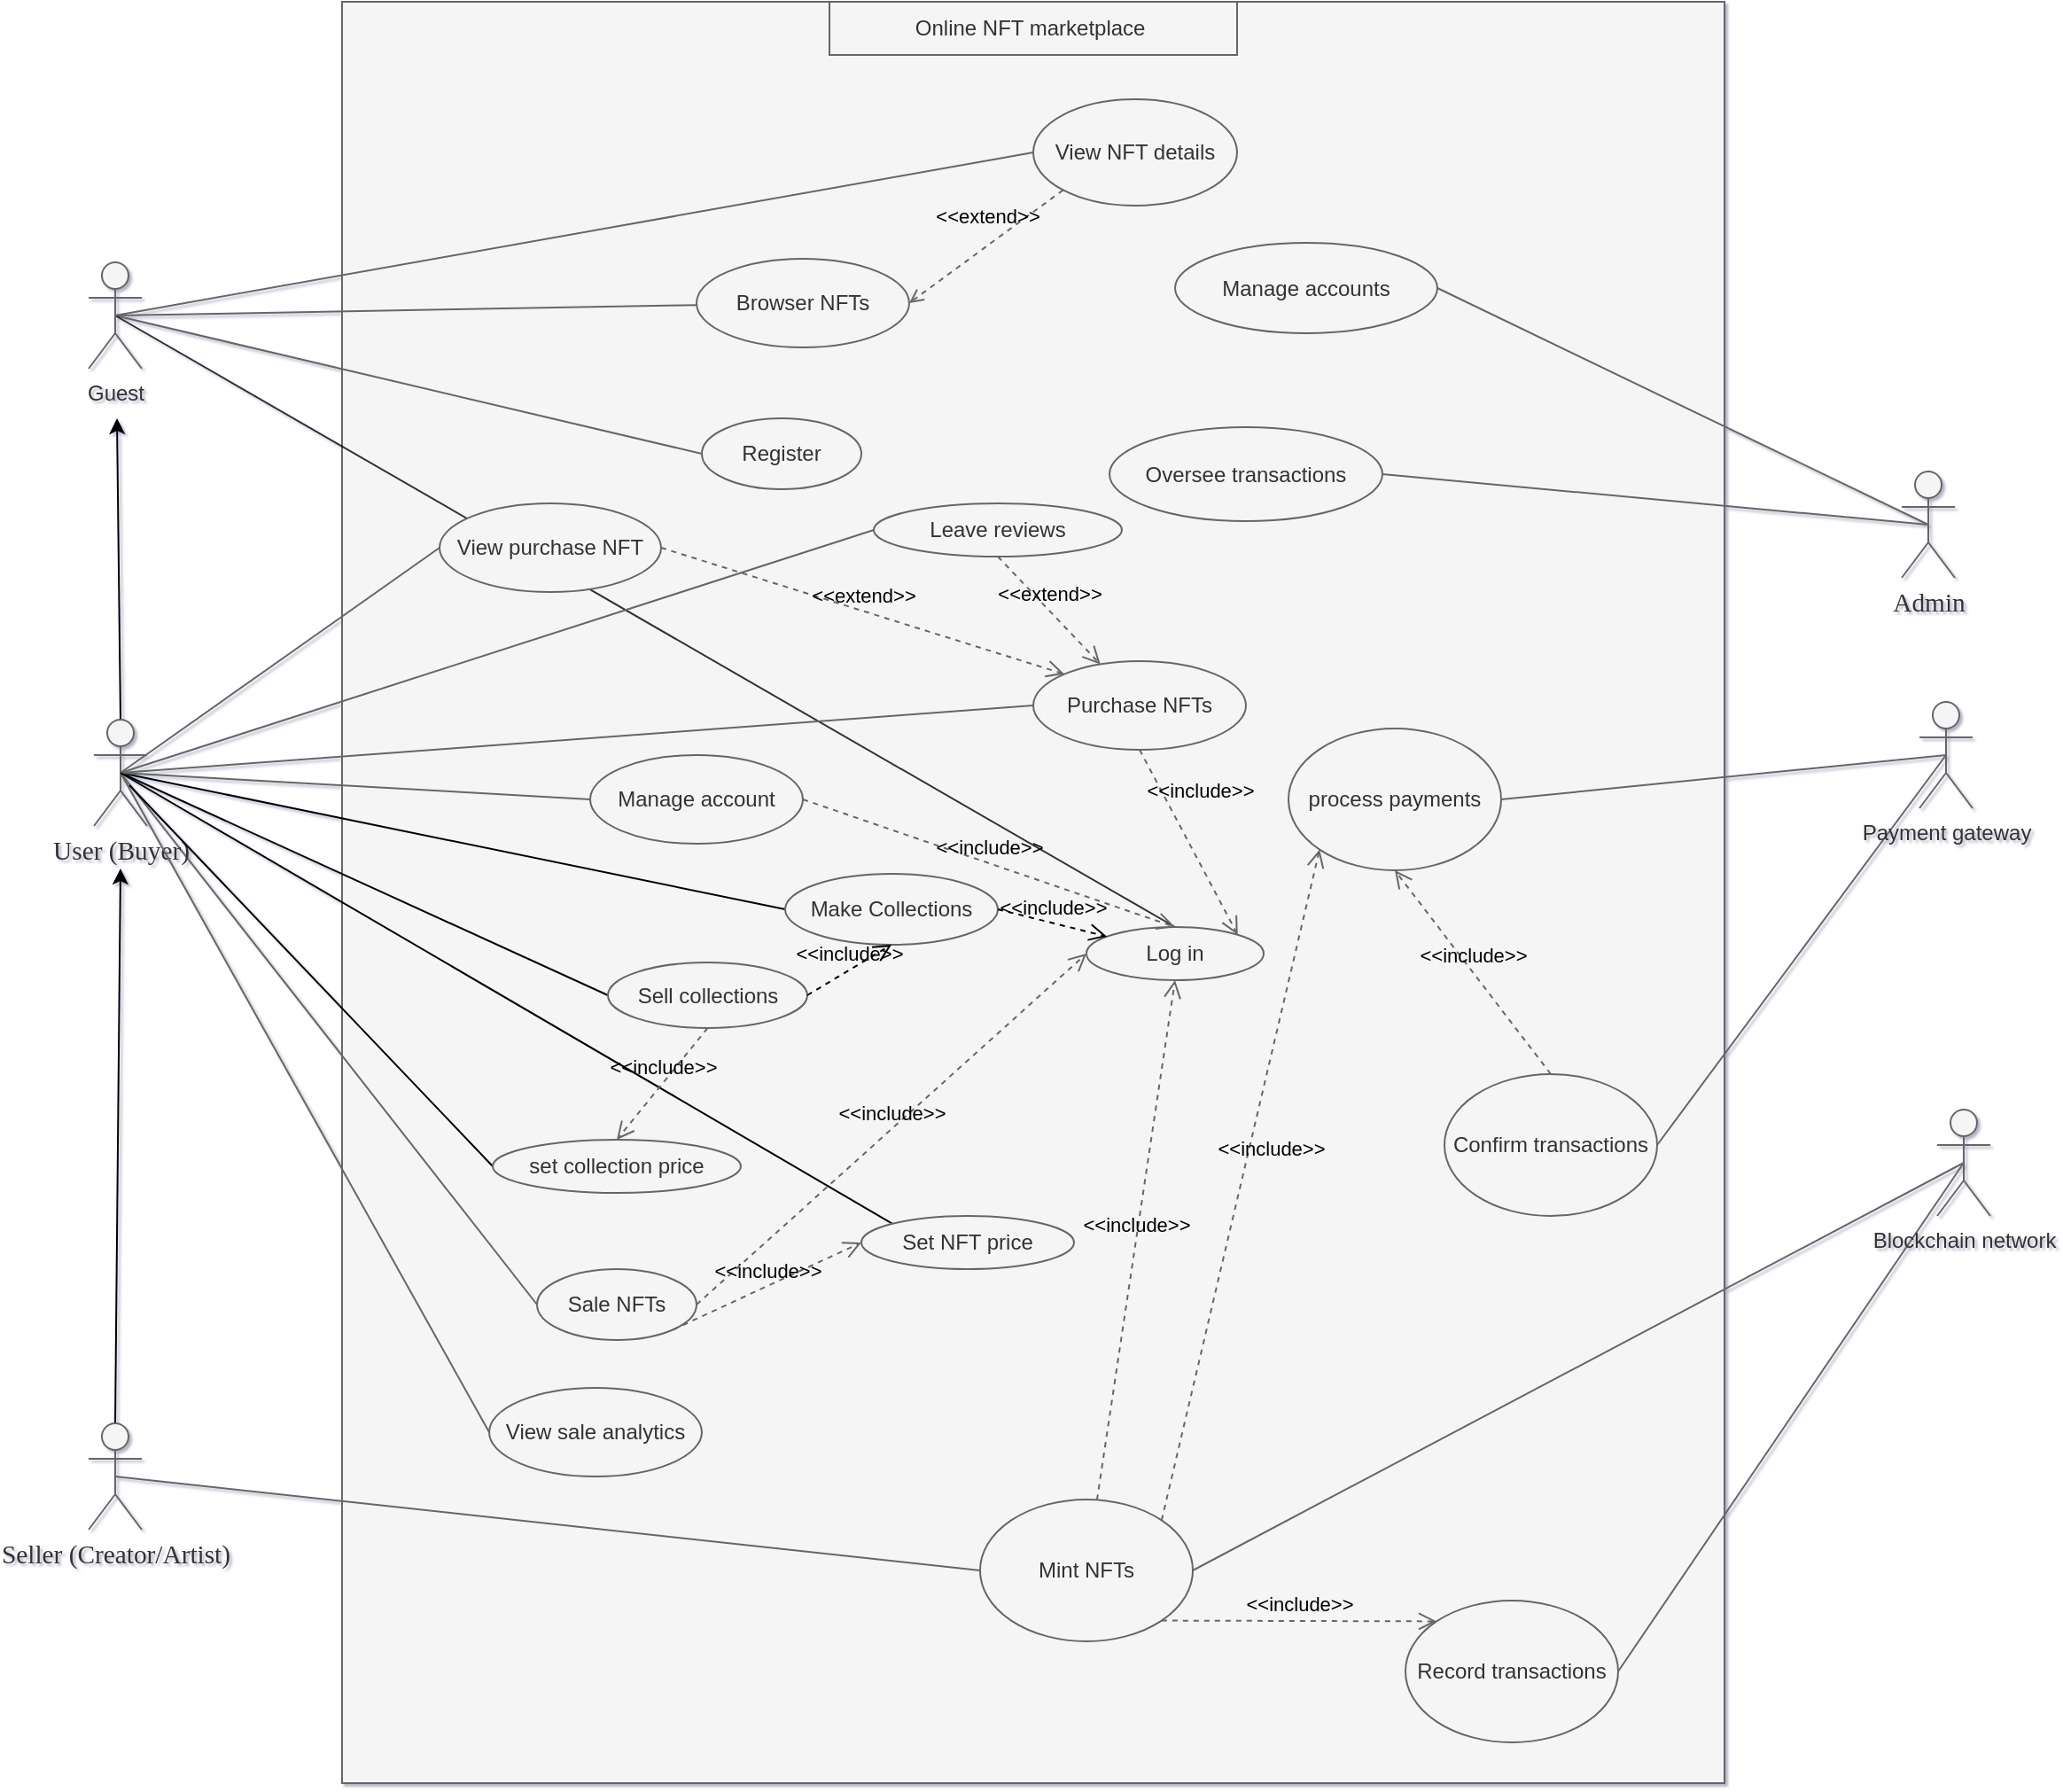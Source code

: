 <mxfile>
    <diagram id="1I0eR_x8AGSGdSrz7LX0" name="Page-1">
        <mxGraphModel dx="1392" dy="1076" grid="1" gridSize="10" guides="1" tooltips="1" connect="1" arrows="1" fold="1" page="1" pageScale="1" pageWidth="1100" pageHeight="850" background="#ffffff" math="0" shadow="1">
            <root>
                <mxCell id="0"/>
                <mxCell id="1" parent="0"/>
                <mxCell id="8" value="" style="rounded=0;whiteSpace=wrap;html=1;fillColor=#f5f5f5;fontColor=#333333;strokeColor=#666666;labelBackgroundColor=none;" parent="1" vertex="1">
                    <mxGeometry x="720" y="358" width="780" height="1005" as="geometry"/>
                </mxCell>
                <mxCell id="46" style="edgeStyle=none;html=1;exitX=0.5;exitY=0.5;exitDx=0;exitDy=0;exitPerimeter=0;endArrow=none;endFill=0;strokeColor=#666666;fontColor=#000000;labelBackgroundColor=none;fillColor=#f5f5f5;" parent="1" source="3" target="15" edge="1">
                    <mxGeometry relative="1" as="geometry"/>
                </mxCell>
                <mxCell id="47" style="edgeStyle=none;html=1;exitX=0.5;exitY=0.5;exitDx=0;exitDy=0;exitPerimeter=0;entryX=0;entryY=0.5;entryDx=0;entryDy=0;endArrow=none;endFill=0;strokeColor=#666666;fontColor=#000000;labelBackgroundColor=none;fillColor=#f5f5f5;" parent="1" source="3" target="14" edge="1">
                    <mxGeometry relative="1" as="geometry"/>
                </mxCell>
                <mxCell id="74" style="edgeStyle=none;html=1;exitX=0.5;exitY=0.5;exitDx=0;exitDy=0;exitPerimeter=0;entryX=0;entryY=0.5;entryDx=0;entryDy=0;endArrow=none;endFill=0;strokeColor=#666666;fontColor=#000000;labelBackgroundColor=none;fillColor=#f5f5f5;" parent="1" source="2" target="22" edge="1">
                    <mxGeometry relative="1" as="geometry"/>
                </mxCell>
                <mxCell id="84" style="edgeStyle=none;html=1;exitX=0.5;exitY=0.5;exitDx=0;exitDy=0;exitPerimeter=0;entryX=0;entryY=0.5;entryDx=0;entryDy=0;endArrow=none;endFill=0;strokeColor=#666666;fontColor=#000000;labelBackgroundColor=none;fillColor=#f5f5f5;" parent="1" source="2" target="83" edge="1">
                    <mxGeometry relative="1" as="geometry"/>
                </mxCell>
                <mxCell id="89" style="edgeStyle=none;html=1;exitX=0.5;exitY=0;exitDx=0;exitDy=0;exitPerimeter=0;" parent="1" source="2" edge="1">
                    <mxGeometry relative="1" as="geometry">
                        <mxPoint x="593" y="593" as="targetPoint"/>
                    </mxGeometry>
                </mxCell>
                <mxCell id="97" style="edgeStyle=none;html=1;exitX=0.5;exitY=0.5;exitDx=0;exitDy=0;exitPerimeter=0;entryX=0;entryY=0.5;entryDx=0;entryDy=0;endArrow=none;endFill=0;strokeColor=#000000;" parent="1" source="2" target="96" edge="1">
                    <mxGeometry relative="1" as="geometry"/>
                </mxCell>
                <mxCell id="102" style="edgeStyle=none;html=1;exitX=0.5;exitY=0.5;exitDx=0;exitDy=0;exitPerimeter=0;entryX=0;entryY=0.5;entryDx=0;entryDy=0;strokeColor=#000000;startArrow=none;startFill=0;endArrow=none;endFill=0;" parent="1" source="2" target="98" edge="1">
                    <mxGeometry relative="1" as="geometry"/>
                </mxCell>
                <mxCell id="2" value="&lt;span style=&quot;font-size:11.0pt;mso-bidi-font-size:&lt;br/&gt;14.0pt;line-height:107%;font-family:&amp;quot;Times New Roman&amp;quot;,serif;mso-fareast-font-family:&lt;br/&gt;&amp;quot;Yu Mincho&amp;quot;;mso-fareast-theme-font:minor-fareast;mso-ansi-language:VI;&lt;br/&gt;mso-fareast-language:JA;mso-bidi-language:AR-SA&quot; lang=&quot;VI&quot;&gt;User (Buyer)&lt;/span&gt;" style="shape=umlActor;verticalLabelPosition=bottom;verticalAlign=top;html=1;strokeColor=#666666;fontColor=#333333;labelBackgroundColor=none;fillColor=#f5f5f5;" parent="1" vertex="1">
                    <mxGeometry x="580" y="763" width="30" height="60" as="geometry"/>
                </mxCell>
                <mxCell id="94" style="edgeStyle=none;html=1;exitX=0.5;exitY=0.5;exitDx=0;exitDy=0;exitPerimeter=0;entryX=0.5;entryY=0;entryDx=0;entryDy=0;endArrow=none;endFill=0;opacity=80;" parent="1" source="3" target="13" edge="1">
                    <mxGeometry relative="1" as="geometry"/>
                </mxCell>
                <mxCell id="3" value="Guest" style="shape=umlActor;verticalLabelPosition=bottom;verticalAlign=top;html=1;strokeColor=#666666;fontColor=#333333;labelBackgroundColor=none;fillColor=#f5f5f5;" parent="1" vertex="1">
                    <mxGeometry x="577" y="505" width="30" height="60" as="geometry"/>
                </mxCell>
                <mxCell id="58" style="edgeStyle=none;html=1;exitX=0.5;exitY=0.5;exitDx=0;exitDy=0;exitPerimeter=0;entryX=0;entryY=0.5;entryDx=0;entryDy=0;endArrow=none;endFill=0;strokeColor=#666666;fontColor=#000000;labelBackgroundColor=none;fillColor=#f5f5f5;" parent="1" source="4" target="24" edge="1">
                    <mxGeometry relative="1" as="geometry"/>
                </mxCell>
                <mxCell id="64" style="edgeStyle=none;html=1;exitX=0.5;exitY=0.5;exitDx=0;exitDy=0;exitPerimeter=0;entryX=0;entryY=0.5;entryDx=0;entryDy=0;endArrow=none;endFill=0;strokeColor=#666666;fontColor=#000000;labelBackgroundColor=none;fillColor=#f5f5f5;" parent="1" source="2" target="27" edge="1">
                    <mxGeometry relative="1" as="geometry"/>
                </mxCell>
                <mxCell id="95" style="edgeStyle=none;html=1;exitX=0.5;exitY=0;exitDx=0;exitDy=0;exitPerimeter=0;" parent="1" source="4" edge="1">
                    <mxGeometry relative="1" as="geometry">
                        <mxPoint x="595" y="847" as="targetPoint"/>
                    </mxGeometry>
                </mxCell>
                <mxCell id="4" value="&lt;span style=&quot;font-size:11.0pt;mso-bidi-font-size:&lt;br/&gt;14.0pt;line-height:107%;font-family:&amp;quot;Times New Roman&amp;quot;,serif;mso-fareast-font-family:&lt;br/&gt;&amp;quot;Yu Mincho&amp;quot;;mso-fareast-theme-font:minor-fareast;mso-ansi-language:VI;&lt;br/&gt;mso-fareast-language:JA;mso-bidi-language:AR-SA&quot; lang=&quot;VI&quot;&gt;Seller (Creator/Artist)&lt;/span&gt;" style="shape=umlActor;verticalLabelPosition=bottom;verticalAlign=top;html=1;fillColor=#f5f5f5;strokeColor=#666666;fontColor=#333333;labelBackgroundColor=none;" parent="1" vertex="1">
                    <mxGeometry x="577" y="1160" width="30" height="60" as="geometry"/>
                </mxCell>
                <mxCell id="10" value="&lt;span style=&quot;font-size:11.0pt;mso-bidi-font-size:&lt;br/&gt;14.0pt;line-height:107%;font-family:&amp;quot;Times New Roman&amp;quot;,serif;mso-fareast-font-family:&lt;br/&gt;&amp;quot;Yu Mincho&amp;quot;;mso-fareast-theme-font:minor-fareast;mso-ansi-language:VI;&lt;br/&gt;mso-fareast-language:JA;mso-bidi-language:AR-SA&quot; lang=&quot;VI&quot;&gt;Admin&lt;/span&gt;" style="shape=umlActor;verticalLabelPosition=bottom;verticalAlign=top;html=1;outlineConnect=0;strokeColor=#666666;fontColor=#333333;labelBackgroundColor=none;fillColor=#f5f5f5;" parent="1" vertex="1">
                    <mxGeometry x="1600" y="623" width="30" height="60" as="geometry"/>
                </mxCell>
                <mxCell id="13" value="Log in" style="ellipse;whiteSpace=wrap;html=1;strokeColor=#666666;fontColor=#333333;labelBackgroundColor=none;fillColor=#f5f5f5;" parent="1" vertex="1">
                    <mxGeometry x="1140" y="880" width="100" height="30" as="geometry"/>
                </mxCell>
                <mxCell id="14" value="Register" style="ellipse;whiteSpace=wrap;html=1;strokeColor=#666666;fontColor=#333333;labelBackgroundColor=none;fillColor=#f5f5f5;" parent="1" vertex="1">
                    <mxGeometry x="923" y="593" width="90" height="40" as="geometry"/>
                </mxCell>
                <mxCell id="15" value="Browser NFTs" style="ellipse;whiteSpace=wrap;html=1;strokeColor=#666666;fontColor=#333333;labelBackgroundColor=none;fillColor=#f5f5f5;" parent="1" vertex="1">
                    <mxGeometry x="920" y="503" width="120" height="50" as="geometry"/>
                </mxCell>
                <mxCell id="17" value="Online NFT marketplace&amp;nbsp;" style="text;html=1;strokeColor=#666666;fillColor=#f5f5f5;align=center;verticalAlign=middle;whiteSpace=wrap;rounded=0;fontColor=#333333;labelBackgroundColor=none;" parent="1" vertex="1">
                    <mxGeometry x="995" y="358" width="230" height="30" as="geometry"/>
                </mxCell>
                <mxCell id="81" style="edgeStyle=none;html=1;exitX=0;exitY=0.5;exitDx=0;exitDy=0;entryX=0.5;entryY=0.5;entryDx=0;entryDy=0;entryPerimeter=0;endArrow=none;endFill=0;strokeColor=#666666;fontColor=#000000;labelBackgroundColor=none;fillColor=#f5f5f5;" parent="1" source="19" target="3" edge="1">
                    <mxGeometry relative="1" as="geometry"/>
                </mxCell>
                <mxCell id="19" value="View NFT details" style="ellipse;whiteSpace=wrap;html=1;strokeColor=#666666;fontColor=#333333;labelBackgroundColor=none;fillColor=#f5f5f5;" parent="1" vertex="1">
                    <mxGeometry x="1110" y="413" width="115" height="60" as="geometry"/>
                </mxCell>
                <mxCell id="71" style="edgeStyle=none;html=1;exitX=0;exitY=0.5;exitDx=0;exitDy=0;endArrow=none;endFill=0;strokeColor=#666666;fontColor=#000000;labelBackgroundColor=none;fillColor=#f5f5f5;" parent="1" source="20" edge="1">
                    <mxGeometry relative="1" as="geometry">
                        <mxPoint x="595" y="793" as="targetPoint"/>
                    </mxGeometry>
                </mxCell>
                <mxCell id="20" value="Purchase NFTs" style="ellipse;whiteSpace=wrap;html=1;strokeColor=#666666;fontColor=#333333;labelBackgroundColor=none;fillColor=#f5f5f5;" parent="1" vertex="1">
                    <mxGeometry x="1110" y="730" width="120" height="50" as="geometry"/>
                </mxCell>
                <mxCell id="22" value="View purchase NFT" style="ellipse;whiteSpace=wrap;html=1;strokeColor=#666666;fontColor=#333333;labelBackgroundColor=none;fillColor=#f5f5f5;" parent="1" vertex="1">
                    <mxGeometry x="775" y="641" width="125" height="50" as="geometry"/>
                </mxCell>
                <mxCell id="77" style="edgeStyle=none;html=1;exitX=0;exitY=0.5;exitDx=0;exitDy=0;entryX=0.5;entryY=0.5;entryDx=0;entryDy=0;entryPerimeter=0;endArrow=none;endFill=0;strokeColor=#666666;fontColor=#000000;labelBackgroundColor=none;fillColor=#f5f5f5;" parent="1" source="23" target="2" edge="1">
                    <mxGeometry relative="1" as="geometry"/>
                </mxCell>
                <mxCell id="23" value="Leave reviews" style="ellipse;whiteSpace=wrap;html=1;strokeColor=#666666;fontColor=#333333;labelBackgroundColor=none;fillColor=#f5f5f5;" parent="1" vertex="1">
                    <mxGeometry x="1020" y="641" width="140" height="30" as="geometry"/>
                </mxCell>
                <mxCell id="60" style="edgeStyle=none;html=1;exitX=1;exitY=0.5;exitDx=0;exitDy=0;entryX=0.5;entryY=0.5;entryDx=0;entryDy=0;entryPerimeter=0;endArrow=none;endFill=0;strokeColor=#666666;fontColor=#000000;labelBackgroundColor=none;fillColor=#f5f5f5;" parent="1" source="24" target="33" edge="1">
                    <mxGeometry relative="1" as="geometry"/>
                </mxCell>
                <mxCell id="24" value="Mint NFTs" style="ellipse;whiteSpace=wrap;html=1;strokeColor=#666666;fontColor=#333333;labelBackgroundColor=none;fillColor=#f5f5f5;" parent="1" vertex="1">
                    <mxGeometry x="1080" y="1203" width="120" height="80" as="geometry"/>
                </mxCell>
                <mxCell id="69" style="edgeStyle=none;html=1;exitX=0;exitY=0.5;exitDx=0;exitDy=0;entryX=0.5;entryY=0.5;entryDx=0;entryDy=0;entryPerimeter=0;endArrow=none;endFill=0;strokeColor=#666666;fontColor=#000000;labelBackgroundColor=none;fillColor=#f5f5f5;" parent="1" source="26" target="2" edge="1">
                    <mxGeometry relative="1" as="geometry"/>
                </mxCell>
                <mxCell id="26" value="Manage account" style="ellipse;whiteSpace=wrap;html=1;strokeColor=#666666;fontColor=#333333;labelBackgroundColor=none;fillColor=#f5f5f5;" parent="1" vertex="1">
                    <mxGeometry x="860" y="783" width="120" height="50" as="geometry"/>
                </mxCell>
                <mxCell id="27" value="View sale analytics" style="ellipse;whiteSpace=wrap;html=1;strokeColor=#666666;fontColor=#333333;labelBackgroundColor=none;fillColor=#f5f5f5;" parent="1" vertex="1">
                    <mxGeometry x="803" y="1140" width="120" height="50" as="geometry"/>
                </mxCell>
                <mxCell id="56" style="edgeStyle=none;html=1;exitX=1;exitY=0.5;exitDx=0;exitDy=0;entryX=0.5;entryY=0.5;entryDx=0;entryDy=0;entryPerimeter=0;endArrow=none;endFill=0;strokeColor=#666666;fontColor=#000000;labelBackgroundColor=none;fillColor=#f5f5f5;" parent="1" source="28" target="10" edge="1">
                    <mxGeometry relative="1" as="geometry"/>
                </mxCell>
                <mxCell id="28" value="Manage accounts" style="ellipse;whiteSpace=wrap;html=1;strokeColor=#666666;fontColor=#333333;labelBackgroundColor=none;fillColor=#f5f5f5;" parent="1" vertex="1">
                    <mxGeometry x="1190" y="494" width="148" height="51" as="geometry"/>
                </mxCell>
                <mxCell id="57" style="edgeStyle=none;html=1;exitX=1;exitY=0.5;exitDx=0;exitDy=0;entryX=0.5;entryY=0.5;entryDx=0;entryDy=0;entryPerimeter=0;endArrow=none;endFill=0;strokeColor=#666666;fontColor=#000000;labelBackgroundColor=none;fillColor=#f5f5f5;" parent="1" source="29" target="10" edge="1">
                    <mxGeometry relative="1" as="geometry"/>
                </mxCell>
                <mxCell id="29" value="Oversee transactions" style="ellipse;whiteSpace=wrap;html=1;strokeColor=#666666;fontColor=#333333;labelBackgroundColor=none;fillColor=#f5f5f5;" parent="1" vertex="1">
                    <mxGeometry x="1153" y="598" width="154" height="53" as="geometry"/>
                </mxCell>
                <mxCell id="54" style="edgeStyle=none;html=1;exitX=1;exitY=0.5;exitDx=0;exitDy=0;entryX=0.5;entryY=0.5;entryDx=0;entryDy=0;entryPerimeter=0;endArrow=none;endFill=0;strokeColor=#666666;fontColor=#000000;labelBackgroundColor=none;fillColor=#f5f5f5;" parent="1" source="30" target="33" edge="1">
                    <mxGeometry relative="1" as="geometry"/>
                </mxCell>
                <mxCell id="30" value="Record transactions" style="ellipse;whiteSpace=wrap;html=1;strokeColor=#666666;fontColor=#333333;labelBackgroundColor=none;fillColor=#f5f5f5;" parent="1" vertex="1">
                    <mxGeometry x="1320" y="1260" width="120" height="80" as="geometry"/>
                </mxCell>
                <mxCell id="33" value="Blockchain network" style="shape=umlActor;verticalLabelPosition=bottom;verticalAlign=top;html=1;outlineConnect=0;strokeColor=#666666;fontColor=#333333;labelBackgroundColor=none;fillColor=#f5f5f5;" parent="1" vertex="1">
                    <mxGeometry x="1620" y="983" width="30" height="60" as="geometry"/>
                </mxCell>
                <mxCell id="50" style="edgeStyle=none;html=1;exitX=0.5;exitY=0.5;exitDx=0;exitDy=0;exitPerimeter=0;entryX=1;entryY=0.5;entryDx=0;entryDy=0;endArrow=none;endFill=0;strokeColor=#666666;fontColor=#000000;labelBackgroundColor=none;fillColor=#f5f5f5;" parent="1" source="36" target="38" edge="1">
                    <mxGeometry relative="1" as="geometry"/>
                </mxCell>
                <mxCell id="51" style="edgeStyle=none;html=1;exitX=0.5;exitY=0.5;exitDx=0;exitDy=0;exitPerimeter=0;entryX=1;entryY=0.5;entryDx=0;entryDy=0;endArrow=none;endFill=0;strokeColor=#666666;fontColor=#000000;labelBackgroundColor=none;fillColor=#f5f5f5;" parent="1" source="36" target="37" edge="1">
                    <mxGeometry relative="1" as="geometry"/>
                </mxCell>
                <mxCell id="36" value="Payment gateway" style="shape=umlActor;verticalLabelPosition=bottom;verticalAlign=top;html=1;outlineConnect=0;strokeColor=#666666;fontColor=#333333;labelBackgroundColor=none;fillColor=#f5f5f5;" parent="1" vertex="1">
                    <mxGeometry x="1610" y="753" width="30" height="60" as="geometry"/>
                </mxCell>
                <mxCell id="37" value="process payments" style="ellipse;whiteSpace=wrap;html=1;strokeColor=#666666;fontColor=#333333;labelBackgroundColor=none;fillColor=#f5f5f5;" parent="1" vertex="1">
                    <mxGeometry x="1254" y="768" width="120" height="80" as="geometry"/>
                </mxCell>
                <mxCell id="38" value="Confirm transactions" style="ellipse;whiteSpace=wrap;html=1;strokeColor=#666666;fontColor=#333333;labelBackgroundColor=none;fillColor=#f5f5f5;" parent="1" vertex="1">
                    <mxGeometry x="1342" y="963" width="120" height="80" as="geometry"/>
                </mxCell>
                <mxCell id="43" value="&amp;lt;&amp;lt;extend&amp;gt;&amp;gt;" style="endArrow=open;html=1;rounded=0;align=center;verticalAlign=bottom;dashed=1;endFill=0;labelBackgroundColor=none;exitX=0;exitY=1;exitDx=0;exitDy=0;entryX=1;entryY=0.5;entryDx=0;entryDy=0;strokeColor=#666666;fontColor=#000000;fillColor=#f5f5f5;" parent="1" source="19" target="15" edge="1">
                    <mxGeometry x="-0.077" y="-7" relative="1" as="geometry">
                        <mxPoint x="1000" y="803" as="sourcePoint"/>
                        <mxPoint x="1160" y="803" as="targetPoint"/>
                        <mxPoint x="1" as="offset"/>
                    </mxGeometry>
                </mxCell>
                <mxCell id="53" value="&amp;lt;&amp;lt;include&amp;gt;&amp;gt;" style="endArrow=open;startArrow=none;endFill=0;startFill=0;endSize=8;html=1;verticalAlign=bottom;dashed=1;labelBackgroundColor=none;exitX=0.5;exitY=0;exitDx=0;exitDy=0;entryX=0.5;entryY=1;entryDx=0;entryDy=0;strokeColor=#666666;fontColor=#000000;fillColor=#f5f5f5;" parent="1" source="38" target="37" edge="1">
                    <mxGeometry width="160" relative="1" as="geometry">
                        <mxPoint x="1110" y="753" as="sourcePoint"/>
                        <mxPoint x="1270" y="753" as="targetPoint"/>
                    </mxGeometry>
                </mxCell>
                <mxCell id="62" value="&amp;lt;&amp;lt;include&amp;gt;&amp;gt;" style="endArrow=open;startArrow=none;endFill=0;startFill=0;endSize=8;html=1;verticalAlign=bottom;dashed=1;labelBackgroundColor=none;exitX=1;exitY=0;exitDx=0;exitDy=0;entryX=0;entryY=1;entryDx=0;entryDy=0;strokeColor=#666666;fontColor=#000000;fillColor=#f5f5f5;" parent="1" source="24" target="37" edge="1">
                    <mxGeometry x="0.078" y="-14" width="160" relative="1" as="geometry">
                        <mxPoint x="1100" y="813" as="sourcePoint"/>
                        <mxPoint x="1260" y="813" as="targetPoint"/>
                        <mxPoint as="offset"/>
                    </mxGeometry>
                </mxCell>
                <mxCell id="66" value="&amp;lt;&amp;lt;include&amp;gt;&amp;gt;" style="endArrow=open;startArrow=none;endFill=0;startFill=0;endSize=8;html=1;verticalAlign=bottom;dashed=1;labelBackgroundColor=none;exitX=0.5;exitY=1;exitDx=0;exitDy=0;entryX=1;entryY=0;entryDx=0;entryDy=0;strokeColor=#666666;fontColor=#000000;fillColor=#f5f5f5;" parent="1" source="20" target="13" edge="1">
                    <mxGeometry x="-0.243" y="15" width="160" relative="1" as="geometry">
                        <mxPoint x="830" y="833" as="sourcePoint"/>
                        <mxPoint x="990" y="833" as="targetPoint"/>
                        <mxPoint as="offset"/>
                    </mxGeometry>
                </mxCell>
                <mxCell id="67" value="&amp;lt;&amp;lt;extend&amp;gt;&amp;gt;" style="endArrow=open;startArrow=none;endFill=0;startFill=0;endSize=8;html=1;verticalAlign=bottom;dashed=1;labelBackgroundColor=none;exitX=1;exitY=0.5;exitDx=0;exitDy=0;entryX=0;entryY=0;entryDx=0;entryDy=0;strokeColor=#666666;fontColor=#000000;fillColor=#f5f5f5;" parent="1" source="22" target="20" edge="1">
                    <mxGeometry width="160" relative="1" as="geometry">
                        <mxPoint x="830" y="833" as="sourcePoint"/>
                        <mxPoint x="990" y="863" as="targetPoint"/>
                    </mxGeometry>
                </mxCell>
                <mxCell id="68" value="&amp;lt;&amp;lt;extend&amp;gt;&amp;gt;" style="endArrow=open;startArrow=none;endFill=0;startFill=0;endSize=8;html=1;verticalAlign=bottom;dashed=1;labelBackgroundColor=none;exitX=0.5;exitY=1;exitDx=0;exitDy=0;strokeColor=#666666;fontColor=#000000;fillColor=#f5f5f5;" parent="1" source="23" target="20" edge="1">
                    <mxGeometry x="-0.002" width="160" relative="1" as="geometry">
                        <mxPoint x="830" y="833" as="sourcePoint"/>
                        <mxPoint x="990" y="833" as="targetPoint"/>
                        <mxPoint as="offset"/>
                    </mxGeometry>
                </mxCell>
                <mxCell id="72" value="&amp;lt;&amp;lt;include&amp;gt;&amp;gt;" style="endArrow=open;startArrow=none;endFill=0;startFill=0;endSize=8;html=1;verticalAlign=bottom;dashed=1;labelBackgroundColor=none;exitX=1;exitY=0.5;exitDx=0;exitDy=0;entryX=0.5;entryY=0;entryDx=0;entryDy=0;strokeColor=#666666;fontColor=#000000;fillColor=#f5f5f5;" parent="1" source="26" target="13" edge="1">
                    <mxGeometry width="160" relative="1" as="geometry">
                        <mxPoint x="720" y="903" as="sourcePoint"/>
                        <mxPoint x="880" y="903" as="targetPoint"/>
                    </mxGeometry>
                </mxCell>
                <mxCell id="79" value="&amp;lt;&amp;lt;include&amp;gt;&amp;gt;" style="endArrow=open;startArrow=none;endFill=0;startFill=0;endSize=8;html=1;verticalAlign=bottom;dashed=1;labelBackgroundColor=none;exitX=1;exitY=1;exitDx=0;exitDy=0;entryX=0;entryY=0;entryDx=0;entryDy=0;strokeColor=#666666;fontColor=#000000;fillColor=#f5f5f5;" parent="1" source="24" target="30" edge="1">
                    <mxGeometry width="160" relative="1" as="geometry">
                        <mxPoint x="1150" y="1093" as="sourcePoint"/>
                        <mxPoint x="1310" y="1093" as="targetPoint"/>
                    </mxGeometry>
                </mxCell>
                <mxCell id="82" value="&amp;lt;&amp;lt;include&amp;gt;&amp;gt;" style="endArrow=open;startArrow=none;endFill=0;startFill=0;endSize=8;html=1;verticalAlign=bottom;dashed=1;labelBackgroundColor=none;entryX=0.5;entryY=1;entryDx=0;entryDy=0;strokeColor=#666666;fontColor=#000000;fillColor=#f5f5f5;" parent="1" source="24" target="13" edge="1">
                    <mxGeometry width="160" relative="1" as="geometry">
                        <mxPoint x="920" y="953" as="sourcePoint"/>
                        <mxPoint x="1080" y="953" as="targetPoint"/>
                    </mxGeometry>
                </mxCell>
                <mxCell id="83" value="Sale NFTs" style="ellipse;whiteSpace=wrap;html=1;strokeColor=#666666;fontColor=#333333;labelBackgroundColor=none;fillColor=#f5f5f5;" parent="1" vertex="1">
                    <mxGeometry x="830" y="1073" width="90" height="40" as="geometry"/>
                </mxCell>
                <mxCell id="87" value="&amp;lt;&amp;lt;include&amp;gt;&amp;gt;" style="endArrow=open;startArrow=none;endFill=0;startFill=0;endSize=8;html=1;verticalAlign=bottom;dashed=1;labelBackgroundColor=none;exitX=1;exitY=0.5;exitDx=0;exitDy=0;entryX=0;entryY=0.5;entryDx=0;entryDy=0;strokeColor=#666666;fontColor=#000000;fillColor=#f5f5f5;" parent="1" source="83" target="13" edge="1">
                    <mxGeometry width="160" relative="1" as="geometry">
                        <mxPoint x="850" y="1073" as="sourcePoint"/>
                        <mxPoint x="850" y="1003" as="targetPoint"/>
                    </mxGeometry>
                </mxCell>
                <mxCell id="96" value="Make Collections" style="ellipse;whiteSpace=wrap;html=1;fillColor=#f5f5f5;fontColor=#333333;strokeColor=#666666;" parent="1" vertex="1">
                    <mxGeometry x="970" y="850" width="120" height="40" as="geometry"/>
                </mxCell>
                <mxCell id="98" value="Sell collections" style="ellipse;whiteSpace=wrap;html=1;labelBackgroundColor=none;fillColor=#f5f5f5;fontColor=#333333;strokeColor=#666666;" parent="1" vertex="1">
                    <mxGeometry x="870" y="900" width="112.5" height="37" as="geometry"/>
                </mxCell>
                <mxCell id="101" value="&amp;lt;&amp;lt;include&amp;gt;&amp;gt;" style="endArrow=open;startArrow=none;endFill=0;startFill=0;endSize=8;html=1;verticalAlign=bottom;dashed=1;labelBackgroundColor=none;strokeColor=#000000;exitX=1;exitY=0.5;exitDx=0;exitDy=0;entryX=0.5;entryY=1;entryDx=0;entryDy=0;" parent="1" source="98" target="96" edge="1">
                    <mxGeometry width="160" relative="1" as="geometry">
                        <mxPoint x="850" y="940" as="sourcePoint"/>
                        <mxPoint x="1010" y="940" as="targetPoint"/>
                    </mxGeometry>
                </mxCell>
                <mxCell id="103" value="&amp;lt;&amp;lt;include&amp;gt;&amp;gt;" style="endArrow=open;startArrow=none;endFill=0;startFill=0;endSize=8;html=1;verticalAlign=bottom;dashed=1;labelBackgroundColor=none;strokeColor=#000000;exitX=1;exitY=0.5;exitDx=0;exitDy=0;" parent="1" source="96" target="13" edge="1">
                    <mxGeometry width="160" relative="1" as="geometry">
                        <mxPoint x="992.5" y="1094.5" as="sourcePoint"/>
                        <mxPoint x="1050" y="940" as="targetPoint"/>
                    </mxGeometry>
                </mxCell>
                <mxCell id="108" style="edgeStyle=none;html=1;exitX=0;exitY=0;exitDx=0;exitDy=0;entryX=0.5;entryY=0.5;entryDx=0;entryDy=0;entryPerimeter=0;strokeColor=#000000;startArrow=none;startFill=0;endArrow=none;endFill=0;strokeWidth=1;" parent="1" source="105" target="2" edge="1">
                    <mxGeometry relative="1" as="geometry"/>
                </mxCell>
                <mxCell id="105" value="Set NFT price" style="ellipse;whiteSpace=wrap;html=1;labelBackgroundColor=none;fillColor=#f5f5f5;fontColor=#333333;strokeColor=#666666;" parent="1" vertex="1">
                    <mxGeometry x="1013" y="1043" width="120" height="30" as="geometry"/>
                </mxCell>
                <mxCell id="109" style="edgeStyle=none;html=1;exitX=0;exitY=0.5;exitDx=0;exitDy=0;strokeColor=#000000;strokeWidth=1;startArrow=none;startFill=0;endArrow=none;endFill=0;" parent="1" source="106" edge="1">
                    <mxGeometry relative="1" as="geometry">
                        <mxPoint x="600" y="800" as="targetPoint"/>
                    </mxGeometry>
                </mxCell>
                <mxCell id="106" value="set collection price" style="ellipse;whiteSpace=wrap;html=1;labelBackgroundColor=none;fillColor=#f5f5f5;fontColor=#333333;strokeColor=#666666;" parent="1" vertex="1">
                    <mxGeometry x="805" y="1000" width="140" height="30" as="geometry"/>
                </mxCell>
                <mxCell id="107" value="&amp;lt;&amp;lt;include&amp;gt;&amp;gt;" style="endArrow=open;startArrow=none;endFill=0;startFill=0;endSize=8;html=1;verticalAlign=bottom;dashed=1;labelBackgroundColor=none;exitX=1;exitY=1;exitDx=0;exitDy=0;entryX=0;entryY=0.5;entryDx=0;entryDy=0;strokeColor=#666666;fontColor=#000000;fillColor=#f5f5f5;" parent="1" source="83" target="105" edge="1">
                    <mxGeometry width="160" relative="1" as="geometry">
                        <mxPoint x="900.0" y="1023" as="sourcePoint"/>
                        <mxPoint x="1115.0" y="925.0" as="targetPoint"/>
                    </mxGeometry>
                </mxCell>
                <mxCell id="111" value="&amp;lt;&amp;lt;include&amp;gt;&amp;gt;" style="endArrow=open;startArrow=none;endFill=0;startFill=0;endSize=8;html=1;verticalAlign=bottom;dashed=1;labelBackgroundColor=none;exitX=0.5;exitY=1;exitDx=0;exitDy=0;entryX=0.5;entryY=0;entryDx=0;entryDy=0;strokeColor=#666666;fontColor=#000000;fillColor=#f5f5f5;" parent="1" source="98" target="106" edge="1">
                    <mxGeometry width="160" relative="1" as="geometry">
                        <mxPoint x="874.32" y="1054.142" as="sourcePoint"/>
                        <mxPoint x="1000" y="1085.0" as="targetPoint"/>
                    </mxGeometry>
                </mxCell>
            </root>
        </mxGraphModel>
    </diagram>
</mxfile>